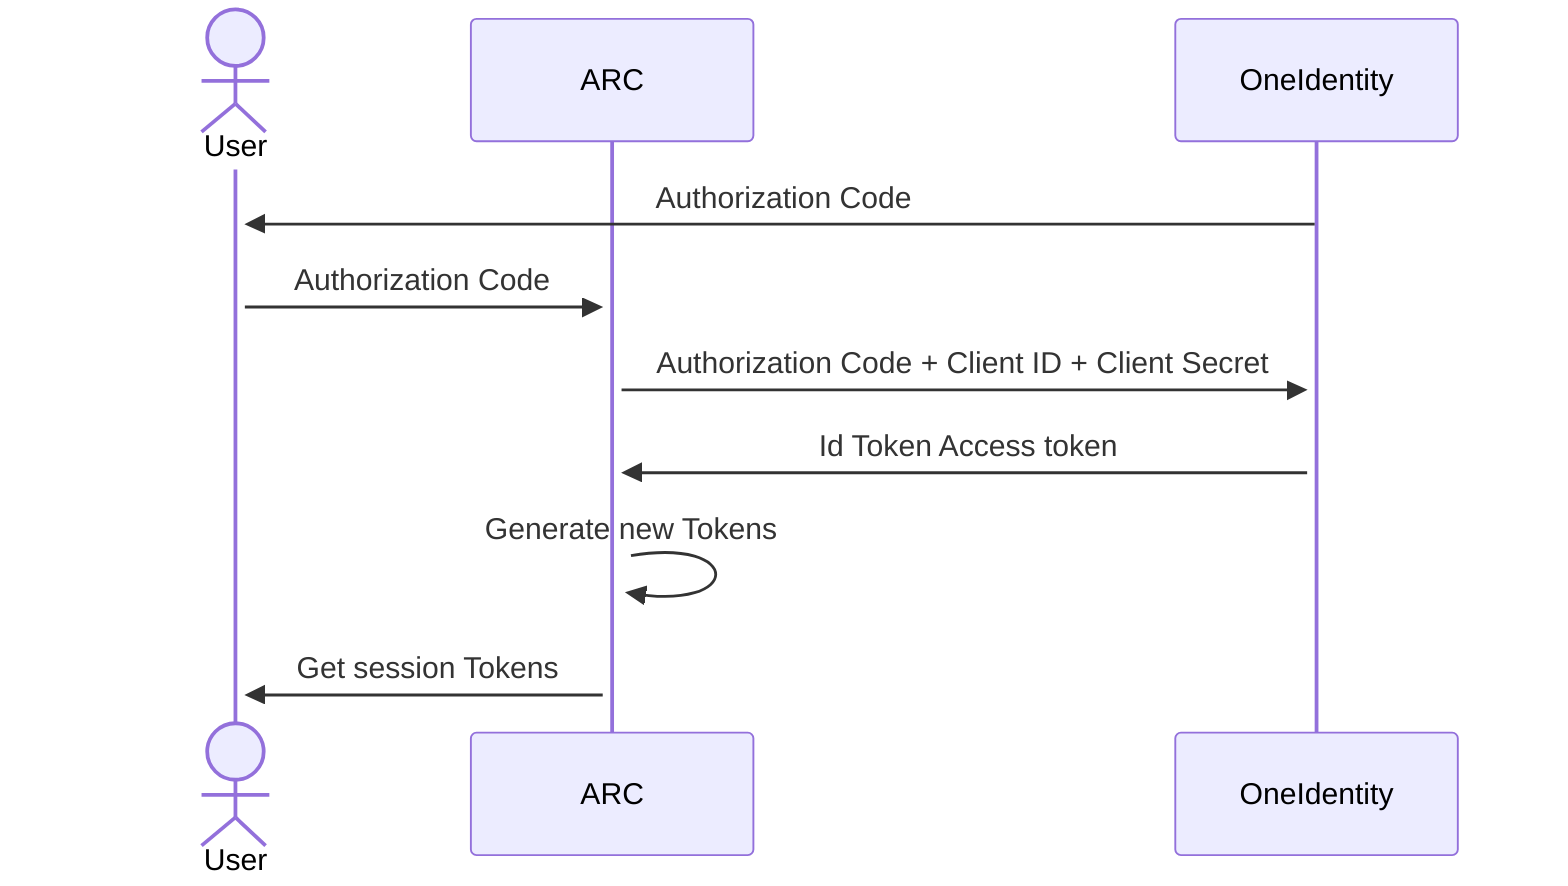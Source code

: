 sequenceDiagram

    actor User
    participant ARC
    participant OneIdentity

    OneIdentity ->>+ User: Authorization Code
    User ->>+ ARC: Authorization Code
    ARC ->>+ OneIdentity: Authorization Code + Client ID + Client Secret
    OneIdentity ->>+ ARC: Id Token Access token
    ARC ->> ARC: Generate new Tokens
    ARC ->>+ User: Get session Tokens